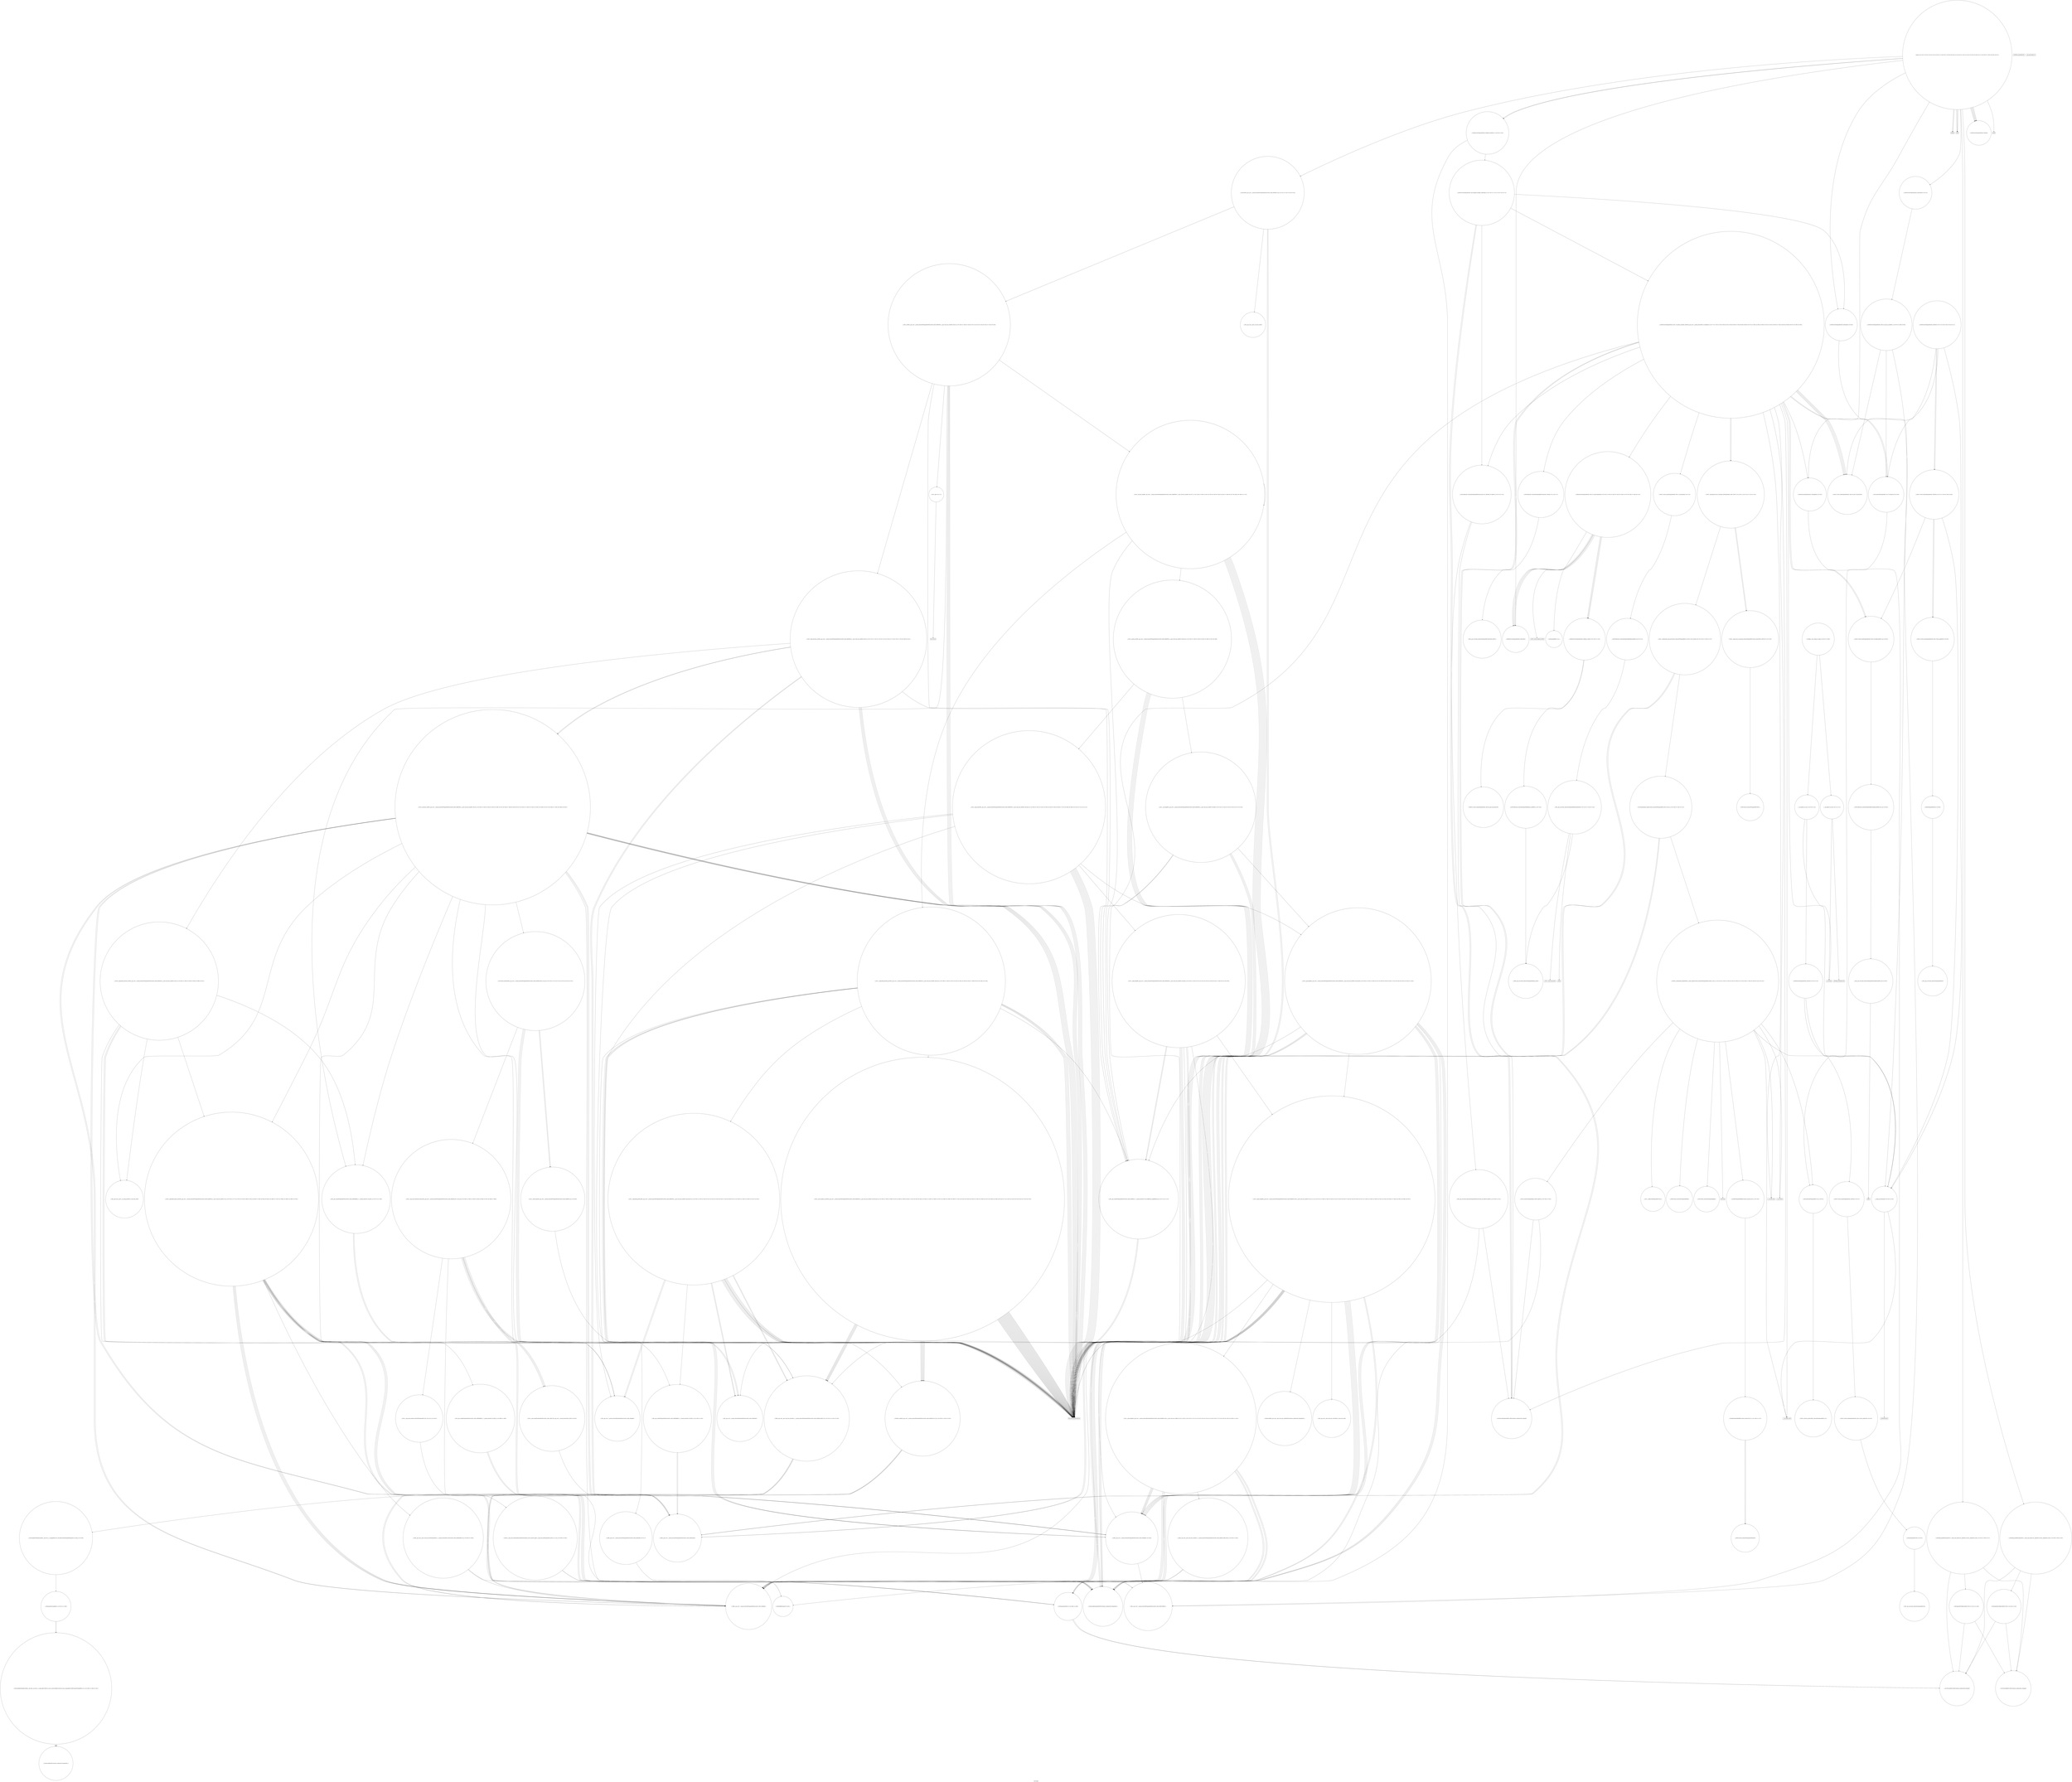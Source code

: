 digraph "Call Graph" {
	label="Call Graph";

	Node0x55b1c43dc030 [shape=record,shape=circle,label="{__cxx_global_var_init|{<s0>1|<s1>2}}"];
	Node0x55b1c43dc030:s0 -> Node0x55b1c43dc0b0[color=black];
	Node0x55b1c43dc030:s1 -> Node0x55b1c47bfdb0[color=black];
	Node0x55b1c47c3950 [shape=record,shape=circle,label="{_ZSt22__final_insertion_sortIN9__gnu_cxx17__normal_iteratorIPSt4pairIiiESt6vectorIS3_SaIS3_EEEENS0_5__ops15_Iter_less_iterEEvT_SB_T0_|{<s0>172|<s1>173|<s2>174|<s3>175|<s4>176|<s5>177|<s6>178|<s7>179|<s8>180|<s9>181}}"];
	Node0x55b1c47c3950:s0 -> Node0x55b1c47c26d0[color=black];
	Node0x55b1c47c3950:s1 -> Node0x55b1c47c25d0[color=black];
	Node0x55b1c47c3950:s2 -> Node0x55b1c47c1630[color=black];
	Node0x55b1c47c3950:s3 -> Node0x55b1c47c1fb0[color=black];
	Node0x55b1c47c3950:s4 -> Node0x55b1c47c1630[color=black];
	Node0x55b1c47c3950:s5 -> Node0x55b1c47c25d0[color=black];
	Node0x55b1c47c3950:s6 -> Node0x55b1c47c2030[color=black];
	Node0x55b1c47c3950:s7 -> Node0x55b1c47c25d0[color=black];
	Node0x55b1c47c3950:s8 -> Node0x55b1c47c25d0[color=black];
	Node0x55b1c47c3950:s9 -> Node0x55b1c47c1fb0[color=black];
	Node0x55b1c47bffb0 [shape=record,shape=circle,label="{main|{<s0>12|<s1>13|<s2>14|<s3>15|<s4>16|<s5>17|<s6>18|<s7>19|<s8>20|<s9>21|<s10>22|<s11>23|<s12>24|<s13>25|<s14>26|<s15>27|<s16>28|<s17>29|<s18>30|<s19>31}}"];
	Node0x55b1c47bffb0:s0 -> Node0x55b1c47c0030[color=black];
	Node0x55b1c47bffb0:s1 -> Node0x55b1c47c0030[color=black];
	Node0x55b1c47bffb0:s2 -> Node0x55b1c47c00b0[color=black];
	Node0x55b1c47bffb0:s3 -> Node0x55b1c47c00b0[color=black];
	Node0x55b1c47bffb0:s4 -> Node0x55b1c47c0130[color=black];
	Node0x55b1c47bffb0:s5 -> Node0x55b1c47c00b0[color=black];
	Node0x55b1c47bffb0:s6 -> Node0x55b1c47c0230[color=black];
	Node0x55b1c47bffb0:s7 -> Node0x55b1c47c01b0[color=black];
	Node0x55b1c47bffb0:s8 -> Node0x55b1c47c02b0[color=black];
	Node0x55b1c47bffb0:s9 -> Node0x55b1c47c01b0[color=black];
	Node0x55b1c47bffb0:s10 -> Node0x55b1c47c03b0[color=black];
	Node0x55b1c47bffb0:s11 -> Node0x55b1c47c0430[color=black];
	Node0x55b1c47bffb0:s12 -> Node0x55b1c47c0330[color=black];
	Node0x55b1c47bffb0:s13 -> Node0x55b1c47c04b0[color=black];
	Node0x55b1c47bffb0:s14 -> Node0x55b1c47c0530[color=black];
	Node0x55b1c47bffb0:s15 -> Node0x55b1c47c0530[color=black];
	Node0x55b1c47bffb0:s16 -> Node0x55b1c47c0530[color=black];
	Node0x55b1c47bffb0:s17 -> Node0x55b1c47c0530[color=black];
	Node0x55b1c47bffb0:s18 -> Node0x55b1c47c0530[color=black];
	Node0x55b1c47bffb0:s19 -> Node0x55b1c47c05b0[color=black];
	Node0x55b1c47c14b0 [shape=record,shape=circle,label="{_ZNK9__gnu_cxx5__ops15_Iter_less_iterclINS_17__normal_iteratorIPSt4pairIiiESt6vectorIS5_SaIS5_EEEESA_EEbT_T0_|{<s0>231|<s1>232|<s2>233}}"];
	Node0x55b1c47c14b0:s0 -> Node0x55b1c47c16b0[color=black];
	Node0x55b1c47c14b0:s1 -> Node0x55b1c47c16b0[color=black];
	Node0x55b1c47c14b0:s2 -> Node0x55b1c47c1a30[color=black];
	Node0x55b1c47c0330 [shape=record,shape=circle,label="{_ZSt4sortIN9__gnu_cxx17__normal_iteratorIPSt4pairIiiESt6vectorIS3_SaIS3_EEEEEvT_S9_|{<s0>41|<s1>42|<s2>43|<s3>44}}"];
	Node0x55b1c47c0330:s0 -> Node0x55b1c47c25d0[color=black];
	Node0x55b1c47c0330:s1 -> Node0x55b1c47c25d0[color=black];
	Node0x55b1c47c0330:s2 -> Node0x55b1c47c3750[color=black];
	Node0x55b1c47c0330:s3 -> Node0x55b1c47c36d0[color=black];
	Node0x55b1c47c1830 [shape=record,shape=circle,label="{_ZSt4moveIRN9__gnu_cxx5__ops15_Iter_less_iterEEONSt16remove_referenceIT_E4typeEOS5_}"];
	Node0x55b1c47c06b0 [shape=record,shape=circle,label="{_ZSt7forwardIiEOT_RNSt16remove_referenceIS0_E4typeE}"];
	Node0x55b1c47c1bb0 [shape=record,shape=circle,label="{_ZNK9__gnu_cxx17__normal_iteratorIPSt4pairIiiESt6vectorIS2_SaIS2_EEEmiEl|{<s0>317}}"];
	Node0x55b1c47c1bb0:s0 -> Node0x55b1c47c3650[color=black];
	Node0x55b1c47c0a30 [shape=record,shape=Mrecord,label="{_ZSt9terminatev}"];
	Node0x55b1c47c1f30 [shape=record,shape=Mrecord,label="{llvm.ctlz.i64}"];
	Node0x55b1c47c0db0 [shape=record,shape=circle,label="{_ZSt8_DestroyIPSt4pairIiiEEvT_S3_|{<s0>61}}"];
	Node0x55b1c47c0db0:s0 -> Node0x55b1c47c0e30[color=black];
	Node0x55b1c47c22b0 [shape=record,shape=circle,label="{_ZSt23__copy_move_backward_a2ILb1EN9__gnu_cxx17__normal_iteratorIPSt4pairIiiESt6vectorIS3_SaIS3_EEEES8_ET1_T0_SA_S9_|{<s0>392|<s1>393|<s2>394|<s3>395|<s4>396|<s5>397|<s6>398|<s7>399}}"];
	Node0x55b1c47c22b0:s0 -> Node0x55b1c47c25d0[color=black];
	Node0x55b1c47c22b0:s1 -> Node0x55b1c47c5c70[color=black];
	Node0x55b1c47c22b0:s2 -> Node0x55b1c47c25d0[color=black];
	Node0x55b1c47c22b0:s3 -> Node0x55b1c47c5c70[color=black];
	Node0x55b1c47c22b0:s4 -> Node0x55b1c47c25d0[color=black];
	Node0x55b1c47c22b0:s5 -> Node0x55b1c47c5c70[color=black];
	Node0x55b1c47c22b0:s6 -> Node0x55b1c47c23b0[color=black];
	Node0x55b1c47c22b0:s7 -> Node0x55b1c47c3650[color=black];
	Node0x55b1c47c1130 [shape=record,shape=circle,label="{_ZNSaISt4pairIiiEED2Ev|{<s0>66}}"];
	Node0x55b1c47c1130:s0 -> Node0x55b1c47c11b0[color=black];
	Node0x55b1c47c24d0 [shape=record,shape=circle,label="{_ZNSt6vectorISt4pairIiiESaIS1_EE17_M_realloc_insertIJS1_EEEvN9__gnu_cxx17__normal_iteratorIPS1_S3_EEDpOT_|{<s0>77|<s1>78|<s2>79|<s3>80|<s4>81|<s5>82|<s6>83|<s7>84|<s8>85|<s9>86|<s10>87|<s11>88|<s12>89|<s13>90|<s14>91|<s15>92|<s16>93|<s17>94|<s18>95|<s19>96|<s20>97|<s21>98|<s22>99}}"];
	Node0x55b1c47c24d0:s0 -> Node0x55b1c47c2650[color=black];
	Node0x55b1c47c24d0:s1 -> Node0x55b1c47c03b0[color=black];
	Node0x55b1c47c24d0:s2 -> Node0x55b1c47c26d0[color=black];
	Node0x55b1c47c24d0:s3 -> Node0x55b1c47c2750[color=black];
	Node0x55b1c47c24d0:s4 -> Node0x55b1c47c2450[color=black];
	Node0x55b1c47c24d0:s5 -> Node0x55b1c47c13b0[color=black];
	Node0x55b1c47c24d0:s6 -> Node0x55b1c47c2850[color=black];
	Node0x55b1c47c24d0:s7 -> Node0x55b1c47c0cb0[color=black];
	Node0x55b1c47c24d0:s8 -> Node0x55b1c47c27d0[color=black];
	Node0x55b1c47c24d0:s9 -> Node0x55b1c47c2850[color=black];
	Node0x55b1c47c24d0:s10 -> Node0x55b1c47c0cb0[color=black];
	Node0x55b1c47c24d0:s11 -> Node0x55b1c47c27d0[color=black];
	Node0x55b1c47c24d0:s12 -> Node0x55b1c47c09b0[color=black];
	Node0x55b1c47c24d0:s13 -> Node0x55b1c47c28d0[color=black];
	Node0x55b1c47c24d0:s14 -> Node0x55b1c47c29d0[color=black];
	Node0x55b1c47c24d0:s15 -> Node0x55b1c47c0cb0[color=black];
	Node0x55b1c47c24d0:s16 -> Node0x55b1c47c0c30[color=black];
	Node0x55b1c47c24d0:s17 -> Node0x55b1c47c0eb0[color=black];
	Node0x55b1c47c24d0:s18 -> Node0x55b1c47c2950[color=black];
	Node0x55b1c47c24d0:s19 -> Node0x55b1c47c0cb0[color=black];
	Node0x55b1c47c24d0:s20 -> Node0x55b1c47c0c30[color=black];
	Node0x55b1c47c24d0:s21 -> Node0x55b1c47c0eb0[color=black];
	Node0x55b1c47c24d0:s22 -> Node0x55b1c47c0930[color=black];
	Node0x55b1c47c2850 [shape=record,shape=circle,label="{_ZNK9__gnu_cxx17__normal_iteratorIPSt4pairIiiESt6vectorIS2_SaIS2_EEE4baseEv}"];
	Node0x55b1c47c2bd0 [shape=record,shape=circle,label="{_ZNSt16allocator_traitsISaISt4pairIiiEEE8max_sizeERKS2_|{<s0>120}}"];
	Node0x55b1c47c2bd0:s0 -> Node0x55b1c47c2cd0[color=black];
	Node0x55b1c47c2f50 [shape=record,shape=circle,label="{_ZSt22__uninitialized_copy_aISt13move_iteratorIPSt4pairIiiEES3_S2_ET0_T_S6_S5_RSaIT1_E|{<s0>125|<s1>126|<s2>127}}"];
	Node0x55b1c47c2f50:s0 -> Node0x55b1c47c25d0[color=black];
	Node0x55b1c47c2f50:s1 -> Node0x55b1c47c25d0[color=black];
	Node0x55b1c47c2f50:s2 -> Node0x55b1c47c3050[color=black];
	Node0x55b1c47c32d0 [shape=record,shape=circle,label="{_ZNKSt13move_iteratorIPSt4pairIiiEEdeEv}"];
	Node0x55b1c47c3650 [shape=record,shape=circle,label="{_ZN9__gnu_cxx17__normal_iteratorIPSt4pairIiiESt6vectorIS2_SaIS2_EEEC2ERKS3_}"];
	Node0x55b1c43dc0b0 [shape=record,shape=Mrecord,label="{_ZNSt8ios_base4InitC1Ev}"];
	Node0x55b1c47c39d0 [shape=record,shape=circle,label="{_ZSt14__partial_sortIN9__gnu_cxx17__normal_iteratorIPSt4pairIiiESt6vectorIS3_SaIS3_EEEENS0_5__ops15_Iter_less_iterEEvT_SB_SB_T0_|{<s0>182|<s1>183|<s2>184|<s3>185|<s4>186|<s5>187|<s6>188}}"];
	Node0x55b1c47c39d0:s0 -> Node0x55b1c47c25d0[color=black];
	Node0x55b1c47c39d0:s1 -> Node0x55b1c47c25d0[color=black];
	Node0x55b1c47c39d0:s2 -> Node0x55b1c47c25d0[color=black];
	Node0x55b1c47c39d0:s3 -> Node0x55b1c47c3ad0[color=black];
	Node0x55b1c47c39d0:s4 -> Node0x55b1c47c25d0[color=black];
	Node0x55b1c47c39d0:s5 -> Node0x55b1c47c25d0[color=black];
	Node0x55b1c47c39d0:s6 -> Node0x55b1c47c3b50[color=black];
	Node0x55b1c47c0030 [shape=record,shape=Mrecord,label="{freopen}"];
	Node0x55b1c47c1530 [shape=record,shape=circle,label="{_ZSt10__pop_heapIN9__gnu_cxx17__normal_iteratorIPSt4pairIiiESt6vectorIS3_SaIS3_EEEENS0_5__ops15_Iter_less_iterEEvT_SB_SB_RT0_|{<s0>234|<s1>235|<s2>236|<s3>237|<s4>238|<s5>239|<s6>240|<s7>241|<s8>242|<s9>243|<s10>244|<s11>245}}"];
	Node0x55b1c47c1530:s0 -> Node0x55b1c47c16b0[color=black];
	Node0x55b1c47c1530:s1 -> Node0x55b1c47c1330[color=black];
	Node0x55b1c47c1530:s2 -> Node0x55b1c47c25d0[color=black];
	Node0x55b1c47c1530:s3 -> Node0x55b1c47c16b0[color=black];
	Node0x55b1c47c1530:s4 -> Node0x55b1c47c1330[color=black];
	Node0x55b1c47c1530:s5 -> Node0x55b1c47c16b0[color=black];
	Node0x55b1c47c1530:s6 -> Node0x55b1c47c17b0[color=black];
	Node0x55b1c47c1530:s7 -> Node0x55b1c47c25d0[color=black];
	Node0x55b1c47c1530:s8 -> Node0x55b1c47c26d0[color=black];
	Node0x55b1c47c1530:s9 -> Node0x55b1c47c1330[color=black];
	Node0x55b1c47c1530:s10 -> Node0x55b1c47c25d0[color=black];
	Node0x55b1c47c1530:s11 -> Node0x55b1c47c1730[color=black];
	Node0x55b1c47c03b0 [shape=record,shape=circle,label="{_ZNSt6vectorISt4pairIiiESaIS1_EE5beginEv|{<s0>45}}"];
	Node0x55b1c47c03b0:s0 -> Node0x55b1c47c3650[color=black];
	Node0x55b1c47c18b0 [shape=record,shape=circle,label="{_ZN9__gnu_cxx5__ops14_Iter_less_valC2ENS0_15_Iter_less_iterE}"];
	Node0x55b1c47c0730 [shape=record,shape=circle,label="{_ZNSt4pairIiiEC2IRiiLb1EEEOT_OT0_|{<s0>47|<s1>48}}"];
	Node0x55b1c47c0730:s0 -> Node0x55b1c47c0630[color=black];
	Node0x55b1c47c0730:s1 -> Node0x55b1c47c06b0[color=black];
	Node0x55b1c47c1c30 [shape=record,shape=circle,label="{_ZSt21__unguarded_partitionIN9__gnu_cxx17__normal_iteratorIPSt4pairIiiESt6vectorIS3_SaIS3_EEEENS0_5__ops15_Iter_less_iterEET_SB_SB_SB_T0_|{<s0>318|<s1>319|<s2>320|<s3>321|<s4>322|<s5>323|<s6>324|<s7>325|<s8>326|<s9>327|<s10>328|<s11>329|<s12>330|<s13>331|<s14>332}}"];
	Node0x55b1c47c1c30:s0 -> Node0x55b1c47c25d0[color=black];
	Node0x55b1c47c1c30:s1 -> Node0x55b1c47c25d0[color=black];
	Node0x55b1c47c1c30:s2 -> Node0x55b1c47c14b0[color=black];
	Node0x55b1c47c1c30:s3 -> Node0x55b1c47c15b0[color=black];
	Node0x55b1c47c1c30:s4 -> Node0x55b1c47c1ab0[color=black];
	Node0x55b1c47c1c30:s5 -> Node0x55b1c47c25d0[color=black];
	Node0x55b1c47c1c30:s6 -> Node0x55b1c47c25d0[color=black];
	Node0x55b1c47c1c30:s7 -> Node0x55b1c47c14b0[color=black];
	Node0x55b1c47c1c30:s8 -> Node0x55b1c47c1ab0[color=black];
	Node0x55b1c47c1c30:s9 -> Node0x55b1c47c1430[color=black];
	Node0x55b1c47c1c30:s10 -> Node0x55b1c47c25d0[color=black];
	Node0x55b1c47c1c30:s11 -> Node0x55b1c47c25d0[color=black];
	Node0x55b1c47c1c30:s12 -> Node0x55b1c47c25d0[color=black];
	Node0x55b1c47c1c30:s13 -> Node0x55b1c47c1cb0[color=black];
	Node0x55b1c47c1c30:s14 -> Node0x55b1c47c15b0[color=black];
	Node0x55b1c47c0ab0 [shape=record,shape=circle,label="{_ZNSt12_Vector_baseISt4pairIiiESaIS1_EE12_Vector_implC2Ev|{<s0>54}}"];
	Node0x55b1c47c0ab0:s0 -> Node0x55b1c47c0b30[color=black];
	Node0x55b1c47c1fb0 [shape=record,shape=circle,label="{_ZSt16__insertion_sortIN9__gnu_cxx17__normal_iteratorIPSt4pairIiiESt6vectorIS3_SaIS3_EEEENS0_5__ops15_Iter_less_iterEEvT_SB_T0_|{<s0>342|<s1>343|<s2>344|<s3>345|<s4>346|<s5>347|<s6>348|<s7>349|<s8>350|<s9>351|<s10>352|<s11>353|<s12>354|<s13>355|<s14>356|<s15>357|<s16>358|<s17>359|<s18>360|<s19>361}}"];
	Node0x55b1c47c1fb0:s0 -> Node0x55b1c47c20b0[color=black];
	Node0x55b1c47c1fb0:s1 -> Node0x55b1c47c1630[color=black];
	Node0x55b1c47c1fb0:s2 -> Node0x55b1c47c37d0[color=black];
	Node0x55b1c47c1fb0:s3 -> Node0x55b1c47c25d0[color=black];
	Node0x55b1c47c1fb0:s4 -> Node0x55b1c47c25d0[color=black];
	Node0x55b1c47c1fb0:s5 -> Node0x55b1c47c14b0[color=black];
	Node0x55b1c47c1fb0:s6 -> Node0x55b1c47c16b0[color=black];
	Node0x55b1c47c1fb0:s7 -> Node0x55b1c47c1330[color=black];
	Node0x55b1c47c1fb0:s8 -> Node0x55b1c47c25d0[color=black];
	Node0x55b1c47c1fb0:s9 -> Node0x55b1c47c25d0[color=black];
	Node0x55b1c47c1fb0:s10 -> Node0x55b1c47c25d0[color=black];
	Node0x55b1c47c1fb0:s11 -> Node0x55b1c47c1630[color=black];
	Node0x55b1c47c1fb0:s12 -> Node0x55b1c47c2130[color=black];
	Node0x55b1c47c1fb0:s13 -> Node0x55b1c47c1330[color=black];
	Node0x55b1c47c1fb0:s14 -> Node0x55b1c47c16b0[color=black];
	Node0x55b1c47c1fb0:s15 -> Node0x55b1c47c17b0[color=black];
	Node0x55b1c47c1fb0:s16 -> Node0x55b1c47c25d0[color=black];
	Node0x55b1c47c1fb0:s17 -> Node0x55b1c47c2230[color=black];
	Node0x55b1c47c1fb0:s18 -> Node0x55b1c47c21b0[color=black];
	Node0x55b1c47c1fb0:s19 -> Node0x55b1c47c15b0[color=black];
	Node0x55b1c47c0e30 [shape=record,shape=circle,label="{_ZNSt12_Destroy_auxILb1EE9__destroyIPSt4pairIiiEEEvT_S5_}"];
	Node0x55b1c47c2330 [shape=record,shape=circle,label="{_ZSt12__miter_baseIN9__gnu_cxx17__normal_iteratorIPSt4pairIiiESt6vectorIS3_SaIS3_EEEEET_S9_|{<s0>400}}"];
	Node0x55b1c47c2330:s0 -> Node0x55b1c47c25d0[color=black];
	Node0x55b1c47c11b0 [shape=record,shape=circle,label="{_ZN9__gnu_cxx13new_allocatorISt4pairIiiEED2Ev}"];
	Node0x55b1c47c2550 [shape=record,shape=circle,label="{_ZN9__gnu_cxx13new_allocatorISt4pairIiiEE9constructIS2_JS2_EEEvPT_DpOT0_|{<s0>100|<s1>101}}"];
	Node0x55b1c47c2550:s0 -> Node0x55b1c47c2450[color=black];
	Node0x55b1c47c2550:s1 -> Node0x55b1c47c25d0[color=black];
	Node0x55b1c47c28d0 [shape=record,shape=circle,label="{_ZNSt16allocator_traitsISaISt4pairIiiEEE7destroyIS1_EEvRS2_PT_|{<s0>117}}"];
	Node0x55b1c47c28d0:s0 -> Node0x55b1c47c35d0[color=black];
	Node0x55b1c47c2c50 [shape=record,shape=circle,label="{_ZNKSt12_Vector_baseISt4pairIiiESaIS1_EE19_M_get_Tp_allocatorEv}"];
	Node0x55b1c47c2fd0 [shape=record,shape=circle,label="{_ZSt32__make_move_if_noexcept_iteratorISt4pairIiiESt13move_iteratorIPS1_EET0_PT_|{<s0>128}}"];
	Node0x55b1c47c2fd0:s0 -> Node0x55b1c47c3550[color=black];
	Node0x55b1c47c3350 [shape=record,shape=circle,label="{_ZNSt13move_iteratorIPSt4pairIiiEEppEv}"];
	Node0x55b1c47c36d0 [shape=record,shape=circle,label="{_ZSt6__sortIN9__gnu_cxx17__normal_iteratorIPSt4pairIiiESt6vectorIS3_SaIS3_EEEENS0_5__ops15_Iter_less_iterEEvT_SB_T0_|{<s0>148|<s1>149|<s2>150|<s3>151|<s4>152|<s5>153|<s6>154|<s7>155|<s8>156}}"];
	Node0x55b1c47c36d0:s0 -> Node0x55b1c47c37d0[color=black];
	Node0x55b1c47c36d0:s1 -> Node0x55b1c47c25d0[color=black];
	Node0x55b1c47c36d0:s2 -> Node0x55b1c47c25d0[color=black];
	Node0x55b1c47c36d0:s3 -> Node0x55b1c47c26d0[color=black];
	Node0x55b1c47c36d0:s4 -> Node0x55b1c47c38d0[color=black];
	Node0x55b1c47c36d0:s5 -> Node0x55b1c47c3850[color=black];
	Node0x55b1c47c36d0:s6 -> Node0x55b1c47c25d0[color=black];
	Node0x55b1c47c36d0:s7 -> Node0x55b1c47c25d0[color=black];
	Node0x55b1c47c36d0:s8 -> Node0x55b1c47c3950[color=black];
	Node0x55b1c47bfd30 [shape=record,shape=Mrecord,label="{_ZNSt8ios_base4InitD1Ev}"];
	Node0x55b1c47c3a50 [shape=record,shape=circle,label="{_ZSt27__unguarded_partition_pivotIN9__gnu_cxx17__normal_iteratorIPSt4pairIiiESt6vectorIS3_SaIS3_EEEENS0_5__ops15_Iter_less_iterEET_SB_SB_T0_|{<s0>189|<s1>190|<s2>191|<s3>192|<s4>193|<s5>194|<s6>195|<s7>196|<s8>197|<s9>198|<s10>199}}"];
	Node0x55b1c47c3a50:s0 -> Node0x55b1c47c26d0[color=black];
	Node0x55b1c47c3a50:s1 -> Node0x55b1c47c1630[color=black];
	Node0x55b1c47c3a50:s2 -> Node0x55b1c47c25d0[color=black];
	Node0x55b1c47c3a50:s3 -> Node0x55b1c47c1630[color=black];
	Node0x55b1c47c3a50:s4 -> Node0x55b1c47c25d0[color=black];
	Node0x55b1c47c3a50:s5 -> Node0x55b1c47c1bb0[color=black];
	Node0x55b1c47c3a50:s6 -> Node0x55b1c47c1b30[color=black];
	Node0x55b1c47c3a50:s7 -> Node0x55b1c47c1630[color=black];
	Node0x55b1c47c3a50:s8 -> Node0x55b1c47c25d0[color=black];
	Node0x55b1c47c3a50:s9 -> Node0x55b1c47c25d0[color=black];
	Node0x55b1c47c3a50:s10 -> Node0x55b1c47c1c30[color=black];
	Node0x55b1c47c00b0 [shape=record,shape=Mrecord,label="{scanf}"];
	Node0x55b1c47c15b0 [shape=record,shape=circle,label="{_ZN9__gnu_cxx17__normal_iteratorIPSt4pairIiiESt6vectorIS2_SaIS2_EEEppEv}"];
	Node0x55b1c47c0430 [shape=record,shape=circle,label="{_ZNSt6vectorISt4pairIiiESaIS1_EE3endEv|{<s0>46}}"];
	Node0x55b1c47c0430:s0 -> Node0x55b1c47c3650[color=black];
	Node0x55b1c47c1930 [shape=record,shape=circle,label="{_ZSt11__push_heapIN9__gnu_cxx17__normal_iteratorIPSt4pairIiiESt6vectorIS3_SaIS3_EEEElS3_NS0_5__ops14_Iter_less_valEEvT_T0_SC_T1_RT2_|{<s0>270|<s1>271|<s2>272|<s3>273|<s4>274|<s5>275|<s6>276|<s7>277|<s8>278|<s9>279|<s10>280|<s11>281}}"];
	Node0x55b1c47c1930:s0 -> Node0x55b1c47c1630[color=black];
	Node0x55b1c47c1930:s1 -> Node0x55b1c47c19b0[color=black];
	Node0x55b1c47c1930:s2 -> Node0x55b1c47c1630[color=black];
	Node0x55b1c47c1930:s3 -> Node0x55b1c47c16b0[color=black];
	Node0x55b1c47c1930:s4 -> Node0x55b1c47c1330[color=black];
	Node0x55b1c47c1930:s5 -> Node0x55b1c47c1630[color=black];
	Node0x55b1c47c1930:s6 -> Node0x55b1c47c16b0[color=black];
	Node0x55b1c47c1930:s7 -> Node0x55b1c47c17b0[color=black];
	Node0x55b1c47c1930:s8 -> Node0x55b1c47c1330[color=black];
	Node0x55b1c47c1930:s9 -> Node0x55b1c47c1630[color=black];
	Node0x55b1c47c1930:s10 -> Node0x55b1c47c16b0[color=black];
	Node0x55b1c47c1930:s11 -> Node0x55b1c47c17b0[color=black];
	Node0x55b1c47c07b0 [shape=record,shape=circle,label="{_ZNSt4pairIiiEC2IiRiLb1EEEOT_OT0_|{<s0>49|<s1>50}}"];
	Node0x55b1c47c07b0:s0 -> Node0x55b1c47c06b0[color=black];
	Node0x55b1c47c07b0:s1 -> Node0x55b1c47c0630[color=black];
	Node0x55b1c47c1cb0 [shape=record,shape=circle,label="{_ZSt9iter_swapIN9__gnu_cxx17__normal_iteratorIPSt4pairIiiESt6vectorIS3_SaIS3_EEEES8_EvT_T0_|{<s0>333|<s1>334|<s2>335}}"];
	Node0x55b1c47c1cb0:s0 -> Node0x55b1c47c16b0[color=black];
	Node0x55b1c47c1cb0:s1 -> Node0x55b1c47c16b0[color=black];
	Node0x55b1c47c1cb0:s2 -> Node0x55b1c47c1d30[color=black];
	Node0x55b1c47c0b30 [shape=record,shape=circle,label="{_ZNSaISt4pairIiiEEC2Ev|{<s0>55}}"];
	Node0x55b1c47c0b30:s0 -> Node0x55b1c47c0bb0[color=black];
	Node0x55b1c47c2030 [shape=record,shape=circle,label="{_ZSt26__unguarded_insertion_sortIN9__gnu_cxx17__normal_iteratorIPSt4pairIiiESt6vectorIS3_SaIS3_EEEENS0_5__ops15_Iter_less_iterEEvT_SB_T0_|{<s0>362|<s1>363|<s2>364|<s3>365|<s4>366|<s5>367}}"];
	Node0x55b1c47c2030:s0 -> Node0x55b1c47c25d0[color=black];
	Node0x55b1c47c2030:s1 -> Node0x55b1c47c37d0[color=black];
	Node0x55b1c47c2030:s2 -> Node0x55b1c47c25d0[color=black];
	Node0x55b1c47c2030:s3 -> Node0x55b1c47c2230[color=black];
	Node0x55b1c47c2030:s4 -> Node0x55b1c47c21b0[color=black];
	Node0x55b1c47c2030:s5 -> Node0x55b1c47c15b0[color=black];
	Node0x55b1c47c0eb0 [shape=record,shape=circle,label="{_ZNSt12_Vector_baseISt4pairIiiESaIS1_EE13_M_deallocateEPS1_m|{<s0>62}}"];
	Node0x55b1c47c0eb0:s0 -> Node0x55b1c47c0fb0[color=black];
	Node0x55b1c47c23b0 [shape=record,shape=circle,label="{_ZSt22__copy_move_backward_aILb1EPSt4pairIiiES2_ET1_T0_S4_S3_|{<s0>401}}"];
	Node0x55b1c47c23b0:s0 -> Node0x55b1c47c5cf0[color=black];
	Node0x55b1c47c1230 [shape=record,shape=circle,label="{_ZNSt6vectorISt4pairIiiESaIS1_EE15_M_erase_at_endEPS1_|{<s0>67|<s1>68|<s2>69}}"];
	Node0x55b1c47c1230:s0 -> Node0x55b1c47c0cb0[color=black];
	Node0x55b1c47c1230:s1 -> Node0x55b1c47c0c30[color=black];
	Node0x55b1c47c1230:s2 -> Node0x55b1c47c0930[color=black];
	Node0x55b1c47c25d0 [shape=record,shape=Mrecord,label="{llvm.memcpy.p0i8.p0i8.i64}"];
	Node0x55b1c47c2950 [shape=record,shape=Mrecord,label="{__cxa_rethrow}"];
	Node0x55b1c47c2cd0 [shape=record,shape=circle,label="{_ZNK9__gnu_cxx13new_allocatorISt4pairIiiEE8max_sizeEv}"];
	Node0x55b1c47c3050 [shape=record,shape=circle,label="{_ZSt18uninitialized_copyISt13move_iteratorIPSt4pairIiiEES3_ET0_T_S6_S5_|{<s0>129|<s1>130|<s2>131}}"];
	Node0x55b1c47c3050:s0 -> Node0x55b1c47c25d0[color=black];
	Node0x55b1c47c3050:s1 -> Node0x55b1c47c25d0[color=black];
	Node0x55b1c47c3050:s2 -> Node0x55b1c47c30d0[color=black];
	Node0x55b1c47c33d0 [shape=record,shape=Mrecord,label="{llvm.trap}"];
	Node0x55b1c47c3750 [shape=record,shape=circle,label="{_ZN9__gnu_cxx5__ops16__iter_less_iterEv}"];
	Node0x55b1c47bfdb0 [shape=record,shape=Mrecord,label="{__cxa_atexit}"];
	Node0x55b1c47c3ad0 [shape=record,shape=circle,label="{_ZSt13__heap_selectIN9__gnu_cxx17__normal_iteratorIPSt4pairIiiESt6vectorIS3_SaIS3_EEEENS0_5__ops15_Iter_less_iterEEvT_SB_SB_T0_|{<s0>200|<s1>201|<s2>202|<s3>203|<s4>204|<s5>205|<s6>206|<s7>207|<s8>208|<s9>209|<s10>210|<s11>211|<s12>212}}"];
	Node0x55b1c47c3ad0:s0 -> Node0x55b1c47c25d0[color=black];
	Node0x55b1c47c3ad0:s1 -> Node0x55b1c47c25d0[color=black];
	Node0x55b1c47c3ad0:s2 -> Node0x55b1c47c3bd0[color=black];
	Node0x55b1c47c3ad0:s3 -> Node0x55b1c47c25d0[color=black];
	Node0x55b1c47c3ad0:s4 -> Node0x55b1c47c1430[color=black];
	Node0x55b1c47c3ad0:s5 -> Node0x55b1c47c25d0[color=black];
	Node0x55b1c47c3ad0:s6 -> Node0x55b1c47c25d0[color=black];
	Node0x55b1c47c3ad0:s7 -> Node0x55b1c47c14b0[color=black];
	Node0x55b1c47c3ad0:s8 -> Node0x55b1c47c25d0[color=black];
	Node0x55b1c47c3ad0:s9 -> Node0x55b1c47c25d0[color=black];
	Node0x55b1c47c3ad0:s10 -> Node0x55b1c47c25d0[color=black];
	Node0x55b1c47c3ad0:s11 -> Node0x55b1c47c1530[color=black];
	Node0x55b1c47c3ad0:s12 -> Node0x55b1c47c15b0[color=black];
	Node0x55b1c47c0130 [shape=record,shape=circle,label="{_ZNSt6vectorISt4pairIiiESaIS1_EE5clearEv|{<s0>32}}"];
	Node0x55b1c47c0130:s0 -> Node0x55b1c47c1230[color=black];
	Node0x55b1c47c1630 [shape=record,shape=circle,label="{_ZNK9__gnu_cxx17__normal_iteratorIPSt4pairIiiESt6vectorIS2_SaIS2_EEEplEl|{<s0>246}}"];
	Node0x55b1c47c1630:s0 -> Node0x55b1c47c3650[color=black];
	Node0x55b1c47c04b0 [shape=record,shape=circle,label="{_ZNKSt6vectorISt4pairIiiESaIS1_EE4sizeEv}"];
	Node0x55b1c47c19b0 [shape=record,shape=circle,label="{_ZNK9__gnu_cxx5__ops14_Iter_less_valclINS_17__normal_iteratorIPSt4pairIiiESt6vectorIS5_SaIS5_EEEES5_EEbT_RT0_|{<s0>282|<s1>283}}"];
	Node0x55b1c47c19b0:s0 -> Node0x55b1c47c16b0[color=black];
	Node0x55b1c47c19b0:s1 -> Node0x55b1c47c1a30[color=black];
	Node0x55b1c47c0830 [shape=record,shape=circle,label="{_ZNSt12_Vector_baseISt4pairIiiESaIS1_EEC2Ev|{<s0>51}}"];
	Node0x55b1c47c0830:s0 -> Node0x55b1c47c0ab0[color=black];
	Node0x55b1c47c1d30 [shape=record,shape=circle,label="{_ZSt4swapIiiENSt9enable_ifIXsr6__and_ISt14__is_swappableIT_ES1_IT0_EEE5valueEvE4typeERSt4pairIS2_S4_ESA_|{<s0>336}}"];
	Node0x55b1c47c1d30:s0 -> Node0x55b1c47c1db0[color=black];
	Node0x55b1c47c0bb0 [shape=record,shape=circle,label="{_ZN9__gnu_cxx13new_allocatorISt4pairIiiEEC2Ev}"];
	Node0x55b1c47c20b0 [shape=record,shape=circle,label="{_ZN9__gnu_cxxeqIPSt4pairIiiESt6vectorIS2_SaIS2_EEEEbRKNS_17__normal_iteratorIT_T0_EESC_|{<s0>368|<s1>369}}"];
	Node0x55b1c47c20b0:s0 -> Node0x55b1c47c2850[color=black];
	Node0x55b1c47c20b0:s1 -> Node0x55b1c47c2850[color=black];
	Node0x55b1c47c0f30 [shape=record,shape=circle,label="{_ZNSt12_Vector_baseISt4pairIiiESaIS1_EE12_Vector_implD2Ev|{<s0>63}}"];
	Node0x55b1c47c0f30:s0 -> Node0x55b1c47c1130[color=black];
	Node0x55b1c47c5c70 [shape=record,shape=circle,label="{_ZSt12__niter_baseIPSt4pairIiiESt6vectorIS1_SaIS1_EEET_N9__gnu_cxx17__normal_iteratorIS6_T0_EE|{<s0>402}}"];
	Node0x55b1c47c5c70:s0 -> Node0x55b1c47c2850[color=black];
	Node0x55b1c47c12b0 [shape=record,shape=circle,label="{_ZNSt6vectorISt4pairIiiESaIS1_EE12emplace_backIJS1_EEEvDpOT_|{<s0>70|<s1>71|<s2>72|<s3>73|<s4>74}}"];
	Node0x55b1c47c12b0:s0 -> Node0x55b1c47c2450[color=black];
	Node0x55b1c47c12b0:s1 -> Node0x55b1c47c13b0[color=black];
	Node0x55b1c47c12b0:s2 -> Node0x55b1c47c0430[color=black];
	Node0x55b1c47c12b0:s3 -> Node0x55b1c47c2450[color=black];
	Node0x55b1c47c12b0:s4 -> Node0x55b1c47c24d0[color=black];
	Node0x55b1c47c2650 [shape=record,shape=circle,label="{_ZNKSt6vectorISt4pairIiiESaIS1_EE12_M_check_lenEmPKc|{<s0>102|<s1>103|<s2>104|<s3>105|<s4>106|<s5>107|<s6>108|<s7>109|<s8>110}}"];
	Node0x55b1c47c2650:s0 -> Node0x55b1c47c2a50[color=black];
	Node0x55b1c47c2650:s1 -> Node0x55b1c47c04b0[color=black];
	Node0x55b1c47c2650:s2 -> Node0x55b1c47c2ad0[color=black];
	Node0x55b1c47c2650:s3 -> Node0x55b1c47c04b0[color=black];
	Node0x55b1c47c2650:s4 -> Node0x55b1c47c04b0[color=black];
	Node0x55b1c47c2650:s5 -> Node0x55b1c47c2b50[color=black];
	Node0x55b1c47c2650:s6 -> Node0x55b1c47c04b0[color=black];
	Node0x55b1c47c2650:s7 -> Node0x55b1c47c2a50[color=black];
	Node0x55b1c47c2650:s8 -> Node0x55b1c47c2a50[color=black];
	Node0x55b1c47c29d0 [shape=record,shape=Mrecord,label="{__cxa_end_catch}"];
	Node0x55b1c47c2d50 [shape=record,shape=circle,label="{_ZNSt16allocator_traitsISaISt4pairIiiEEE8allocateERS2_m|{<s0>121}}"];
	Node0x55b1c47c2d50:s0 -> Node0x55b1c47c2dd0[color=black];
	Node0x55b1c47c30d0 [shape=record,shape=circle,label="{_ZNSt20__uninitialized_copyILb0EE13__uninit_copyISt13move_iteratorIPSt4pairIiiEES5_EET0_T_S8_S7_|{<s0>132|<s1>133|<s2>134|<s3>135|<s4>136|<s5>137|<s6>138|<s7>139|<s8>140|<s9>141|<s10>142}}"];
	Node0x55b1c47c30d0:s0 -> Node0x55b1c47c3150[color=black];
	Node0x55b1c47c30d0:s1 -> Node0x55b1c47c3250[color=black];
	Node0x55b1c47c30d0:s2 -> Node0x55b1c47c32d0[color=black];
	Node0x55b1c47c30d0:s3 -> Node0x55b1c47c31d0[color=black];
	Node0x55b1c47c30d0:s4 -> Node0x55b1c47c3350[color=black];
	Node0x55b1c47c30d0:s5 -> Node0x55b1c47c09b0[color=black];
	Node0x55b1c47c30d0:s6 -> Node0x55b1c47c0db0[color=black];
	Node0x55b1c47c30d0:s7 -> Node0x55b1c47c2950[color=black];
	Node0x55b1c47c30d0:s8 -> Node0x55b1c47c29d0[color=black];
	Node0x55b1c47c30d0:s9 -> Node0x55b1c47c33d0[color=black];
	Node0x55b1c47c30d0:s10 -> Node0x55b1c47c0930[color=black];
	Node0x55b1c47c3450 [shape=record,shape=circle,label="{_ZSteqIPSt4pairIiiEEbRKSt13move_iteratorIT_ES7_|{<s0>146|<s1>147}}"];
	Node0x55b1c47c3450:s0 -> Node0x55b1c47c34d0[color=black];
	Node0x55b1c47c3450:s1 -> Node0x55b1c47c34d0[color=black];
	Node0x55b1c47c37d0 [shape=record,shape=circle,label="{_ZN9__gnu_cxxneIPSt4pairIiiESt6vectorIS2_SaIS2_EEEEbRKNS_17__normal_iteratorIT_T0_EESC_|{<s0>157|<s1>158}}"];
	Node0x55b1c47c37d0:s0 -> Node0x55b1c47c2850[color=black];
	Node0x55b1c47c37d0:s1 -> Node0x55b1c47c2850[color=black];
	Node0x55b1c47bfe30 [shape=record,shape=circle,label="{__cxx_global_var_init.1|{<s0>3|<s1>4}}"];
	Node0x55b1c47bfe30:s0 -> Node0x55b1c47bfeb0[color=black];
	Node0x55b1c47bfe30:s1 -> Node0x55b1c47bfdb0[color=black];
	Node0x55b1c47c3b50 [shape=record,shape=circle,label="{_ZSt11__sort_heapIN9__gnu_cxx17__normal_iteratorIPSt4pairIiiESt6vectorIS3_SaIS3_EEEENS0_5__ops15_Iter_less_iterEEvT_SB_RT0_|{<s0>213|<s1>214|<s2>215|<s3>216|<s4>217|<s5>218}}"];
	Node0x55b1c47c3b50:s0 -> Node0x55b1c47c26d0[color=black];
	Node0x55b1c47c3b50:s1 -> Node0x55b1c47c1ab0[color=black];
	Node0x55b1c47c3b50:s2 -> Node0x55b1c47c25d0[color=black];
	Node0x55b1c47c3b50:s3 -> Node0x55b1c47c25d0[color=black];
	Node0x55b1c47c3b50:s4 -> Node0x55b1c47c25d0[color=black];
	Node0x55b1c47c3b50:s5 -> Node0x55b1c47c1530[color=black];
	Node0x55b1c47c01b0 [shape=record,shape=circle,label="{_ZNSt6vectorISt4pairIiiESaIS1_EE9push_backEOS1_|{<s0>33|<s1>34}}"];
	Node0x55b1c47c01b0:s0 -> Node0x55b1c47c1330[color=black];
	Node0x55b1c47c01b0:s1 -> Node0x55b1c47c12b0[color=black];
	Node0x55b1c47c16b0 [shape=record,shape=circle,label="{_ZNK9__gnu_cxx17__normal_iteratorIPSt4pairIiiESt6vectorIS2_SaIS2_EEEdeEv}"];
	Node0x55b1c47c0530 [shape=record,shape=circle,label="{_ZNSt6vectorISt4pairIiiESaIS1_EEixEm}"];
	Node0x55b1c47c1a30 [shape=record,shape=circle,label="{_ZStltIiiEbRKSt4pairIT_T0_ES5_}"];
	Node0x55b1c47c08b0 [shape=record,shape=Mrecord,label="{__gxx_personality_v0}"];
	Node0x55b1c47c1db0 [shape=record,shape=circle,label="{_ZNSt4pairIiiE4swapERS0_|{<s0>337|<s1>338}}"];
	Node0x55b1c47c1db0:s0 -> Node0x55b1c47c1e30[color=black];
	Node0x55b1c47c1db0:s1 -> Node0x55b1c47c1e30[color=black];
	Node0x55b1c47c0c30 [shape=record,shape=circle,label="{_ZSt8_DestroyIPSt4pairIiiES1_EvT_S3_RSaIT0_E|{<s0>56}}"];
	Node0x55b1c47c0c30:s0 -> Node0x55b1c47c0db0[color=black];
	Node0x55b1c47c2130 [shape=record,shape=circle,label="{_ZSt13move_backwardIN9__gnu_cxx17__normal_iteratorIPSt4pairIiiESt6vectorIS3_SaIS3_EEEES8_ET0_T_SA_S9_|{<s0>370|<s1>371|<s2>372|<s3>373|<s4>374|<s5>375}}"];
	Node0x55b1c47c2130:s0 -> Node0x55b1c47c25d0[color=black];
	Node0x55b1c47c2130:s1 -> Node0x55b1c47c2330[color=black];
	Node0x55b1c47c2130:s2 -> Node0x55b1c47c25d0[color=black];
	Node0x55b1c47c2130:s3 -> Node0x55b1c47c2330[color=black];
	Node0x55b1c47c2130:s4 -> Node0x55b1c47c25d0[color=black];
	Node0x55b1c47c2130:s5 -> Node0x55b1c47c22b0[color=black];
	Node0x55b1c47c0fb0 [shape=record,shape=circle,label="{_ZNSt16allocator_traitsISaISt4pairIiiEEE10deallocateERS2_PS1_m|{<s0>64}}"];
	Node0x55b1c47c0fb0:s0 -> Node0x55b1c47c1030[color=black];
	Node0x55b1c47c5cf0 [shape=record,shape=circle,label="{_ZNSt20__copy_move_backwardILb1ELb0ESt26random_access_iterator_tagE13__copy_move_bIPSt4pairIiiES5_EET0_T_S7_S6_|{<s0>403|<s1>404}}"];
	Node0x55b1c47c5cf0:s0 -> Node0x55b1c47c1330[color=black];
	Node0x55b1c47c5cf0:s1 -> Node0x55b1c47c17b0[color=black];
	Node0x55b1c47c1330 [shape=record,shape=circle,label="{_ZSt4moveIRSt4pairIiiEEONSt16remove_referenceIT_E4typeEOS4_}"];
	Node0x55b1c47c26d0 [shape=record,shape=circle,label="{_ZN9__gnu_cxxmiIPSt4pairIiiESt6vectorIS2_SaIS2_EEEENS_17__normal_iteratorIT_T0_E15difference_typeERKSA_SD_|{<s0>111|<s1>112}}"];
	Node0x55b1c47c26d0:s0 -> Node0x55b1c47c2850[color=black];
	Node0x55b1c47c26d0:s1 -> Node0x55b1c47c2850[color=black];
	Node0x55b1c47c2a50 [shape=record,shape=circle,label="{_ZNKSt6vectorISt4pairIiiESaIS1_EE8max_sizeEv|{<s0>118|<s1>119}}"];
	Node0x55b1c47c2a50:s0 -> Node0x55b1c47c2c50[color=black];
	Node0x55b1c47c2a50:s1 -> Node0x55b1c47c2bd0[color=black];
	Node0x55b1c47c2dd0 [shape=record,shape=circle,label="{_ZN9__gnu_cxx13new_allocatorISt4pairIiiEE8allocateEmPKv|{<s0>122|<s1>123|<s2>124}}"];
	Node0x55b1c47c2dd0:s0 -> Node0x55b1c47c2cd0[color=black];
	Node0x55b1c47c2dd0:s1 -> Node0x55b1c47c2e50[color=black];
	Node0x55b1c47c2dd0:s2 -> Node0x55b1c47c2ed0[color=black];
	Node0x55b1c47c3150 [shape=record,shape=circle,label="{_ZStneIPSt4pairIiiEEbRKSt13move_iteratorIT_ES7_|{<s0>143}}"];
	Node0x55b1c47c3150:s0 -> Node0x55b1c47c3450[color=black];
	Node0x55b1c47c34d0 [shape=record,shape=circle,label="{_ZNKSt13move_iteratorIPSt4pairIiiEE4baseEv}"];
	Node0x55b1c47c3850 [shape=record,shape=circle,label="{_ZSt16__introsort_loopIN9__gnu_cxx17__normal_iteratorIPSt4pairIiiESt6vectorIS3_SaIS3_EEEElNS0_5__ops15_Iter_less_iterEEvT_SB_T0_T1_|{<s0>159|<s1>160|<s2>161|<s3>162|<s4>163|<s5>164|<s6>165|<s7>166|<s8>167|<s9>168|<s10>169|<s11>170}}"];
	Node0x55b1c47c3850:s0 -> Node0x55b1c47c26d0[color=black];
	Node0x55b1c47c3850:s1 -> Node0x55b1c47c25d0[color=black];
	Node0x55b1c47c3850:s2 -> Node0x55b1c47c25d0[color=black];
	Node0x55b1c47c3850:s3 -> Node0x55b1c47c25d0[color=black];
	Node0x55b1c47c3850:s4 -> Node0x55b1c47c39d0[color=black];
	Node0x55b1c47c3850:s5 -> Node0x55b1c47c25d0[color=black];
	Node0x55b1c47c3850:s6 -> Node0x55b1c47c25d0[color=black];
	Node0x55b1c47c3850:s7 -> Node0x55b1c47c3a50[color=black];
	Node0x55b1c47c3850:s8 -> Node0x55b1c47c25d0[color=black];
	Node0x55b1c47c3850:s9 -> Node0x55b1c47c25d0[color=black];
	Node0x55b1c47c3850:s10 -> Node0x55b1c47c3850[color=black];
	Node0x55b1c47c3850:s11 -> Node0x55b1c47c25d0[color=black];
	Node0x55b1c47bfeb0 [shape=record,shape=circle,label="{_ZNSt6vectorISt4pairIiiESaIS1_EEC2Ev|{<s0>5|<s1>6}}"];
	Node0x55b1c47bfeb0:s0 -> Node0x55b1c47c0830[color=black];
	Node0x55b1c47bfeb0:s1 -> Node0x55b1c47c0930[color=black];
	Node0x55b1c47c3bd0 [shape=record,shape=circle,label="{_ZSt11__make_heapIN9__gnu_cxx17__normal_iteratorIPSt4pairIiiESt6vectorIS3_SaIS3_EEEENS0_5__ops15_Iter_less_iterEEvT_SB_RT0_|{<s0>219|<s1>220|<s2>221|<s3>222|<s4>223|<s5>224|<s6>225|<s7>226|<s8>227|<s9>228}}"];
	Node0x55b1c47c3bd0:s0 -> Node0x55b1c47c26d0[color=black];
	Node0x55b1c47c3bd0:s1 -> Node0x55b1c47c26d0[color=black];
	Node0x55b1c47c3bd0:s2 -> Node0x55b1c47c1630[color=black];
	Node0x55b1c47c3bd0:s3 -> Node0x55b1c47c16b0[color=black];
	Node0x55b1c47c3bd0:s4 -> Node0x55b1c47c1330[color=black];
	Node0x55b1c47c3bd0:s5 -> Node0x55b1c47c25d0[color=black];
	Node0x55b1c47c3bd0:s6 -> Node0x55b1c47c25d0[color=black];
	Node0x55b1c47c3bd0:s7 -> Node0x55b1c47c1330[color=black];
	Node0x55b1c47c3bd0:s8 -> Node0x55b1c47c25d0[color=black];
	Node0x55b1c47c3bd0:s9 -> Node0x55b1c47c1730[color=black];
	Node0x55b1c47c0230 [shape=record,shape=circle,label="{_ZSt9make_pairIRiiESt4pairINSt17__decay_and_stripIT_E6__typeENS2_IT0_E6__typeEEOS3_OS6_|{<s0>35|<s1>36|<s2>37}}"];
	Node0x55b1c47c0230:s0 -> Node0x55b1c47c0630[color=black];
	Node0x55b1c47c0230:s1 -> Node0x55b1c47c06b0[color=black];
	Node0x55b1c47c0230:s2 -> Node0x55b1c47c0730[color=black];
	Node0x55b1c47c1730 [shape=record,shape=circle,label="{_ZSt13__adjust_heapIN9__gnu_cxx17__normal_iteratorIPSt4pairIiiESt6vectorIS3_SaIS3_EEEElS3_NS0_5__ops15_Iter_less_iterEEvT_T0_SC_T1_T2_|{<s0>247|<s1>248|<s2>249|<s3>250|<s4>251|<s5>252|<s6>253|<s7>254|<s8>255|<s9>256|<s10>257|<s11>258|<s12>259|<s13>260|<s14>261|<s15>262|<s16>263|<s17>264|<s18>265|<s19>266|<s20>267}}"];
	Node0x55b1c47c1730:s0 -> Node0x55b1c47c1630[color=black];
	Node0x55b1c47c1730:s1 -> Node0x55b1c47c1630[color=black];
	Node0x55b1c47c1730:s2 -> Node0x55b1c47c14b0[color=black];
	Node0x55b1c47c1730:s3 -> Node0x55b1c47c1630[color=black];
	Node0x55b1c47c1730:s4 -> Node0x55b1c47c16b0[color=black];
	Node0x55b1c47c1730:s5 -> Node0x55b1c47c1330[color=black];
	Node0x55b1c47c1730:s6 -> Node0x55b1c47c1630[color=black];
	Node0x55b1c47c1730:s7 -> Node0x55b1c47c16b0[color=black];
	Node0x55b1c47c1730:s8 -> Node0x55b1c47c17b0[color=black];
	Node0x55b1c47c1730:s9 -> Node0x55b1c47c1630[color=black];
	Node0x55b1c47c1730:s10 -> Node0x55b1c47c16b0[color=black];
	Node0x55b1c47c1730:s11 -> Node0x55b1c47c1330[color=black];
	Node0x55b1c47c1730:s12 -> Node0x55b1c47c1630[color=black];
	Node0x55b1c47c1730:s13 -> Node0x55b1c47c16b0[color=black];
	Node0x55b1c47c1730:s14 -> Node0x55b1c47c17b0[color=black];
	Node0x55b1c47c1730:s15 -> Node0x55b1c47c1830[color=black];
	Node0x55b1c47c1730:s16 -> Node0x55b1c47c18b0[color=black];
	Node0x55b1c47c1730:s17 -> Node0x55b1c47c25d0[color=black];
	Node0x55b1c47c1730:s18 -> Node0x55b1c47c1330[color=black];
	Node0x55b1c47c1730:s19 -> Node0x55b1c47c25d0[color=black];
	Node0x55b1c47c1730:s20 -> Node0x55b1c47c1930[color=black];
	Node0x55b1c47c05b0 [shape=record,shape=Mrecord,label="{printf}"];
	Node0x55b1c47c1ab0 [shape=record,shape=circle,label="{_ZN9__gnu_cxx17__normal_iteratorIPSt4pairIiiESt6vectorIS2_SaIS2_EEEmmEv}"];
	Node0x55b1c47c0930 [shape=record,shape=circle,label="{__clang_call_terminate|{<s0>52|<s1>53}}"];
	Node0x55b1c47c0930:s0 -> Node0x55b1c47c09b0[color=black];
	Node0x55b1c47c0930:s1 -> Node0x55b1c47c0a30[color=black];
	Node0x55b1c47c1e30 [shape=record,shape=circle,label="{_ZSt4swapIiENSt9enable_ifIXsr6__and_ISt6__not_ISt15__is_tuple_likeIT_EESt21is_move_constructibleIS3_ESt18is_move_assignableIS3_EEE5valueEvE4typeERS3_SC_|{<s0>339|<s1>340|<s2>341}}"];
	Node0x55b1c47c1e30:s0 -> Node0x55b1c47c1eb0[color=black];
	Node0x55b1c47c1e30:s1 -> Node0x55b1c47c1eb0[color=black];
	Node0x55b1c47c1e30:s2 -> Node0x55b1c47c1eb0[color=black];
	Node0x55b1c47c0cb0 [shape=record,shape=circle,label="{_ZNSt12_Vector_baseISt4pairIiiESaIS1_EE19_M_get_Tp_allocatorEv}"];
	Node0x55b1c47c21b0 [shape=record,shape=circle,label="{_ZSt25__unguarded_linear_insertIN9__gnu_cxx17__normal_iteratorIPSt4pairIiiESt6vectorIS3_SaIS3_EEEENS0_5__ops14_Val_less_iterEEvT_T0_|{<s0>376|<s1>377|<s2>378|<s3>379|<s4>380|<s5>381|<s6>382|<s7>383|<s8>384|<s9>385|<s10>386|<s11>387|<s12>388|<s13>389|<s14>390|<s15>391}}"];
	Node0x55b1c47c21b0:s0 -> Node0x55b1c47c16b0[color=black];
	Node0x55b1c47c21b0:s1 -> Node0x55b1c47c1330[color=black];
	Node0x55b1c47c21b0:s2 -> Node0x55b1c47c25d0[color=black];
	Node0x55b1c47c21b0:s3 -> Node0x55b1c47c25d0[color=black];
	Node0x55b1c47c21b0:s4 -> Node0x55b1c47c1ab0[color=black];
	Node0x55b1c47c21b0:s5 -> Node0x55b1c47c25d0[color=black];
	Node0x55b1c47c21b0:s6 -> Node0x55b1c47c5d70[color=black];
	Node0x55b1c47c21b0:s7 -> Node0x55b1c47c16b0[color=black];
	Node0x55b1c47c21b0:s8 -> Node0x55b1c47c1330[color=black];
	Node0x55b1c47c21b0:s9 -> Node0x55b1c47c16b0[color=black];
	Node0x55b1c47c21b0:s10 -> Node0x55b1c47c17b0[color=black];
	Node0x55b1c47c21b0:s11 -> Node0x55b1c47c25d0[color=black];
	Node0x55b1c47c21b0:s12 -> Node0x55b1c47c1ab0[color=black];
	Node0x55b1c47c21b0:s13 -> Node0x55b1c47c1330[color=black];
	Node0x55b1c47c21b0:s14 -> Node0x55b1c47c16b0[color=black];
	Node0x55b1c47c21b0:s15 -> Node0x55b1c47c17b0[color=black];
	Node0x55b1c47c1030 [shape=record,shape=circle,label="{_ZN9__gnu_cxx13new_allocatorISt4pairIiiEE10deallocateEPS2_m|{<s0>65}}"];
	Node0x55b1c47c1030:s0 -> Node0x55b1c47c10b0[color=black];
	Node0x55b1c47c5d70 [shape=record,shape=circle,label="{_ZNK9__gnu_cxx5__ops14_Val_less_iterclISt4pairIiiENS_17__normal_iteratorIPS4_St6vectorIS4_SaIS4_EEEEEEbRT_T0_|{<s0>405|<s1>406}}"];
	Node0x55b1c47c5d70:s0 -> Node0x55b1c47c16b0[color=black];
	Node0x55b1c47c5d70:s1 -> Node0x55b1c47c1a30[color=black];
	Node0x55b1c47c13b0 [shape=record,shape=circle,label="{_ZNSt16allocator_traitsISaISt4pairIiiEEE9constructIS1_JS1_EEEvRS2_PT_DpOT0_|{<s0>75|<s1>76}}"];
	Node0x55b1c47c13b0:s0 -> Node0x55b1c47c2450[color=black];
	Node0x55b1c47c13b0:s1 -> Node0x55b1c47c2550[color=black];
	Node0x55b1c47c2750 [shape=record,shape=circle,label="{_ZNSt12_Vector_baseISt4pairIiiESaIS1_EE11_M_allocateEm|{<s0>113}}"];
	Node0x55b1c47c2750:s0 -> Node0x55b1c47c2d50[color=black];
	Node0x55b1c47c2ad0 [shape=record,shape=Mrecord,label="{_ZSt20__throw_length_errorPKc}"];
	Node0x55b1c47c2e50 [shape=record,shape=Mrecord,label="{_ZSt17__throw_bad_allocv}"];
	Node0x55b1c47c31d0 [shape=record,shape=circle,label="{_ZSt10_ConstructISt4pairIiiEJS1_EEvPT_DpOT0_|{<s0>144|<s1>145}}"];
	Node0x55b1c47c31d0:s0 -> Node0x55b1c47c2450[color=black];
	Node0x55b1c47c31d0:s1 -> Node0x55b1c47c25d0[color=black];
	Node0x55b1c47c3550 [shape=record,shape=circle,label="{_ZNSt13move_iteratorIPSt4pairIiiEEC2ES2_}"];
	Node0x55b1c47c38d0 [shape=record,shape=circle,label="{_ZSt4__lgl|{<s0>171}}"];
	Node0x55b1c47c38d0:s0 -> Node0x55b1c47c1f30[color=black];
	Node0x55b1c47bff30 [shape=record,shape=circle,label="{_ZNSt6vectorISt4pairIiiESaIS1_EED2Ev|{<s0>7|<s1>8|<s2>9|<s3>10|<s4>11}}"];
	Node0x55b1c47bff30:s0 -> Node0x55b1c47c0cb0[color=black];
	Node0x55b1c47bff30:s1 -> Node0x55b1c47c0c30[color=black];
	Node0x55b1c47bff30:s2 -> Node0x55b1c47c0d30[color=black];
	Node0x55b1c47bff30:s3 -> Node0x55b1c47c0d30[color=black];
	Node0x55b1c47bff30:s4 -> Node0x55b1c47c0930[color=black];
	Node0x55b1c47c1430 [shape=record,shape=circle,label="{_ZN9__gnu_cxxltIPSt4pairIiiESt6vectorIS2_SaIS2_EEEEbRKNS_17__normal_iteratorIT_T0_EESC_|{<s0>229|<s1>230}}"];
	Node0x55b1c47c1430:s0 -> Node0x55b1c47c2850[color=black];
	Node0x55b1c47c1430:s1 -> Node0x55b1c47c2850[color=black];
	Node0x55b1c47c02b0 [shape=record,shape=circle,label="{_ZSt9make_pairIiRiESt4pairINSt17__decay_and_stripIT_E6__typeENS2_IT0_E6__typeEEOS3_OS6_|{<s0>38|<s1>39|<s2>40}}"];
	Node0x55b1c47c02b0:s0 -> Node0x55b1c47c06b0[color=black];
	Node0x55b1c47c02b0:s1 -> Node0x55b1c47c0630[color=black];
	Node0x55b1c47c02b0:s2 -> Node0x55b1c47c07b0[color=black];
	Node0x55b1c47c17b0 [shape=record,shape=circle,label="{_ZNSt4pairIiiEaSEOS0_|{<s0>268|<s1>269}}"];
	Node0x55b1c47c17b0:s0 -> Node0x55b1c47c06b0[color=black];
	Node0x55b1c47c17b0:s1 -> Node0x55b1c47c06b0[color=black];
	Node0x55b1c47c0630 [shape=record,shape=circle,label="{_ZSt7forwardIRiEOT_RNSt16remove_referenceIS1_E4typeE}"];
	Node0x55b1c47c1b30 [shape=record,shape=circle,label="{_ZSt22__move_median_to_firstIN9__gnu_cxx17__normal_iteratorIPSt4pairIiiESt6vectorIS3_SaIS3_EEEENS0_5__ops15_Iter_less_iterEEvT_SB_SB_SB_T0_|{<s0>284|<s1>285|<s2>286|<s3>287|<s4>288|<s5>289|<s6>290|<s7>291|<s8>292|<s9>293|<s10>294|<s11>295|<s12>296|<s13>297|<s14>298|<s15>299|<s16>300|<s17>301|<s18>302|<s19>303|<s20>304|<s21>305|<s22>306|<s23>307|<s24>308|<s25>309|<s26>310|<s27>311|<s28>312|<s29>313|<s30>314|<s31>315|<s32>316}}"];
	Node0x55b1c47c1b30:s0 -> Node0x55b1c47c25d0[color=black];
	Node0x55b1c47c1b30:s1 -> Node0x55b1c47c25d0[color=black];
	Node0x55b1c47c1b30:s2 -> Node0x55b1c47c14b0[color=black];
	Node0x55b1c47c1b30:s3 -> Node0x55b1c47c25d0[color=black];
	Node0x55b1c47c1b30:s4 -> Node0x55b1c47c25d0[color=black];
	Node0x55b1c47c1b30:s5 -> Node0x55b1c47c14b0[color=black];
	Node0x55b1c47c1b30:s6 -> Node0x55b1c47c25d0[color=black];
	Node0x55b1c47c1b30:s7 -> Node0x55b1c47c25d0[color=black];
	Node0x55b1c47c1b30:s8 -> Node0x55b1c47c1cb0[color=black];
	Node0x55b1c47c1b30:s9 -> Node0x55b1c47c25d0[color=black];
	Node0x55b1c47c1b30:s10 -> Node0x55b1c47c25d0[color=black];
	Node0x55b1c47c1b30:s11 -> Node0x55b1c47c14b0[color=black];
	Node0x55b1c47c1b30:s12 -> Node0x55b1c47c25d0[color=black];
	Node0x55b1c47c1b30:s13 -> Node0x55b1c47c25d0[color=black];
	Node0x55b1c47c1b30:s14 -> Node0x55b1c47c1cb0[color=black];
	Node0x55b1c47c1b30:s15 -> Node0x55b1c47c25d0[color=black];
	Node0x55b1c47c1b30:s16 -> Node0x55b1c47c25d0[color=black];
	Node0x55b1c47c1b30:s17 -> Node0x55b1c47c1cb0[color=black];
	Node0x55b1c47c1b30:s18 -> Node0x55b1c47c25d0[color=black];
	Node0x55b1c47c1b30:s19 -> Node0x55b1c47c25d0[color=black];
	Node0x55b1c47c1b30:s20 -> Node0x55b1c47c14b0[color=black];
	Node0x55b1c47c1b30:s21 -> Node0x55b1c47c25d0[color=black];
	Node0x55b1c47c1b30:s22 -> Node0x55b1c47c25d0[color=black];
	Node0x55b1c47c1b30:s23 -> Node0x55b1c47c1cb0[color=black];
	Node0x55b1c47c1b30:s24 -> Node0x55b1c47c25d0[color=black];
	Node0x55b1c47c1b30:s25 -> Node0x55b1c47c25d0[color=black];
	Node0x55b1c47c1b30:s26 -> Node0x55b1c47c14b0[color=black];
	Node0x55b1c47c1b30:s27 -> Node0x55b1c47c25d0[color=black];
	Node0x55b1c47c1b30:s28 -> Node0x55b1c47c25d0[color=black];
	Node0x55b1c47c1b30:s29 -> Node0x55b1c47c1cb0[color=black];
	Node0x55b1c47c1b30:s30 -> Node0x55b1c47c25d0[color=black];
	Node0x55b1c47c1b30:s31 -> Node0x55b1c47c25d0[color=black];
	Node0x55b1c47c1b30:s32 -> Node0x55b1c47c1cb0[color=black];
	Node0x55b1c47c09b0 [shape=record,shape=Mrecord,label="{__cxa_begin_catch}"];
	Node0x55b1c47c1eb0 [shape=record,shape=circle,label="{_ZSt4moveIRiEONSt16remove_referenceIT_E4typeEOS2_}"];
	Node0x55b1c47c0d30 [shape=record,shape=circle,label="{_ZNSt12_Vector_baseISt4pairIiiESaIS1_EED2Ev|{<s0>57|<s1>58|<s2>59|<s3>60}}"];
	Node0x55b1c47c0d30:s0 -> Node0x55b1c47c0eb0[color=black];
	Node0x55b1c47c0d30:s1 -> Node0x55b1c47c0f30[color=black];
	Node0x55b1c47c0d30:s2 -> Node0x55b1c47c0f30[color=black];
	Node0x55b1c47c0d30:s3 -> Node0x55b1c47c0930[color=black];
	Node0x55b1c47c2230 [shape=record,shape=circle,label="{_ZN9__gnu_cxx5__ops15__val_comp_iterENS0_15_Iter_less_iterE}"];
	Node0x55b1c47c10b0 [shape=record,shape=Mrecord,label="{_ZdlPv}"];
	Node0x55b1c47c5df0 [shape=record,shape=circle,label="{_GLOBAL__sub_I_Weiqi_0_0.cpp|{<s0>407|<s1>408}}"];
	Node0x55b1c47c5df0:s0 -> Node0x55b1c43dc030[color=black];
	Node0x55b1c47c5df0:s1 -> Node0x55b1c47bfe30[color=black];
	Node0x55b1c47c2450 [shape=record,shape=circle,label="{_ZSt7forwardISt4pairIiiEEOT_RNSt16remove_referenceIS2_E4typeE}"];
	Node0x55b1c47c27d0 [shape=record,shape=circle,label="{_ZSt34__uninitialized_move_if_noexcept_aIPSt4pairIiiES2_SaIS1_EET0_T_S5_S4_RT1_|{<s0>114|<s1>115|<s2>116}}"];
	Node0x55b1c47c27d0:s0 -> Node0x55b1c47c2fd0[color=black];
	Node0x55b1c47c27d0:s1 -> Node0x55b1c47c2fd0[color=black];
	Node0x55b1c47c27d0:s2 -> Node0x55b1c47c2f50[color=black];
	Node0x55b1c47c2b50 [shape=record,shape=circle,label="{_ZSt3maxImERKT_S2_S2_}"];
	Node0x55b1c47c2ed0 [shape=record,shape=Mrecord,label="{_Znwm}"];
	Node0x55b1c47c3250 [shape=record,shape=circle,label="{_ZSt11__addressofISt4pairIiiEEPT_RS2_}"];
	Node0x55b1c47c35d0 [shape=record,shape=circle,label="{_ZN9__gnu_cxx13new_allocatorISt4pairIiiEE7destroyIS2_EEvPT_}"];
}
